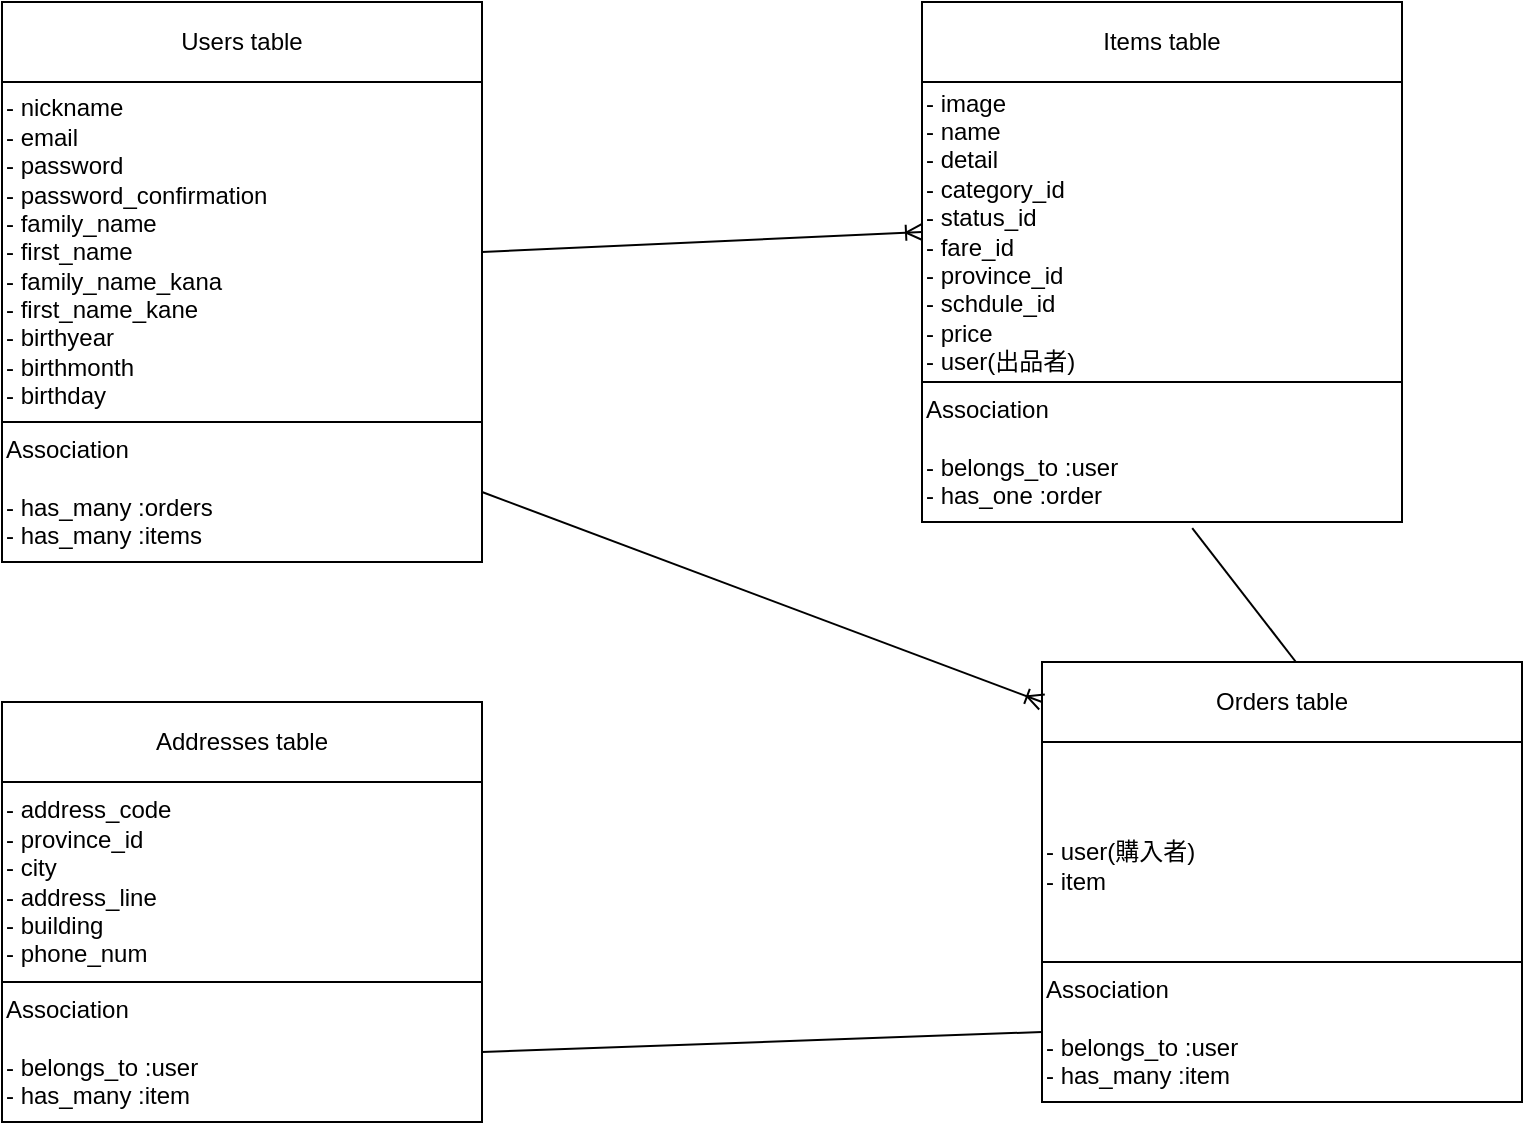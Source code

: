 <mxfile version="13.10.0" type="embed">
    <diagram id="ecwDaxWl62pLhPnRg5kl" name="ページ1">
        <mxGraphModel dx="728" dy="555" grid="1" gridSize="10" guides="1" tooltips="1" connect="1" arrows="1" fold="1" page="1" pageScale="1" pageWidth="850" pageHeight="1100" background="none" math="0" shadow="0">
            <root>
                <mxCell id="0"/>
                <mxCell id="1" parent="0"/>
                <mxCell id="11" value="" style="shape=table;html=1;whiteSpace=wrap;startSize=0;container=1;collapsible=0;childLayout=tableLayout;rounded=0;" parent="1" vertex="1">
                    <mxGeometry x="10" y="20" width="240" height="280" as="geometry"/>
                </mxCell>
                <mxCell id="12" value="" style="shape=partialRectangle;html=1;whiteSpace=wrap;collapsible=0;dropTarget=0;pointerEvents=0;fillColor=none;top=0;left=0;bottom=0;right=0;points=[[0,0.5],[1,0.5]];portConstraint=eastwest;" parent="11" vertex="1">
                    <mxGeometry width="240" height="40" as="geometry"/>
                </mxCell>
                <mxCell id="13" value="Users table" style="shape=partialRectangle;html=1;whiteSpace=wrap;connectable=0;overflow=hidden;fillColor=none;top=0;left=0;bottom=0;right=0;" parent="12" vertex="1">
                    <mxGeometry width="240" height="40" as="geometry"/>
                </mxCell>
                <mxCell id="14" value="" style="shape=partialRectangle;html=1;whiteSpace=wrap;collapsible=0;dropTarget=0;pointerEvents=0;fillColor=none;top=0;left=0;bottom=0;right=0;points=[[0,0.5],[1,0.5]];portConstraint=eastwest;" parent="11" vertex="1">
                    <mxGeometry y="40" width="240" height="170" as="geometry"/>
                </mxCell>
                <mxCell id="15" value="- nickname&lt;br&gt;- email&lt;br&gt;- password&lt;br&gt;- password_confirmation&lt;br&gt;- family_name&lt;br&gt;- first_name&lt;br&gt;- family_name_kana&lt;br&gt;- first_name_kane&lt;br&gt;- birthyear&lt;br&gt;- birthmonth&lt;br&gt;- birthday" style="shape=partialRectangle;html=1;whiteSpace=wrap;connectable=0;overflow=hidden;fillColor=none;top=0;left=0;bottom=0;right=0;align=left;" parent="14" vertex="1">
                    <mxGeometry width="240" height="170" as="geometry"/>
                </mxCell>
                <mxCell id="16" value="" style="shape=partialRectangle;html=1;whiteSpace=wrap;collapsible=0;dropTarget=0;pointerEvents=0;fillColor=none;top=0;left=0;bottom=0;right=0;points=[[0,0.5],[1,0.5]];portConstraint=eastwest;" parent="11" vertex="1">
                    <mxGeometry y="210" width="240" height="70" as="geometry"/>
                </mxCell>
                <mxCell id="17" value="Association&lt;br&gt;&lt;br&gt;- has_many :orders&lt;br&gt;- has_many :items" style="shape=partialRectangle;html=1;whiteSpace=wrap;connectable=0;overflow=hidden;fillColor=none;top=0;left=0;bottom=0;right=0;align=left;" parent="16" vertex="1">
                    <mxGeometry width="240" height="70" as="geometry"/>
                </mxCell>
                <mxCell id="18" value="" style="shape=table;html=1;whiteSpace=wrap;startSize=0;container=1;collapsible=0;childLayout=tableLayout;rounded=0;" parent="1" vertex="1">
                    <mxGeometry x="470" y="20" width="240" height="260" as="geometry"/>
                </mxCell>
                <mxCell id="19" value="" style="shape=partialRectangle;html=1;whiteSpace=wrap;collapsible=0;dropTarget=0;pointerEvents=0;fillColor=none;top=0;left=0;bottom=0;right=0;points=[[0,0.5],[1,0.5]];portConstraint=eastwest;" parent="18" vertex="1">
                    <mxGeometry width="240" height="40" as="geometry"/>
                </mxCell>
                <mxCell id="20" value="Items table" style="shape=partialRectangle;html=1;whiteSpace=wrap;connectable=0;overflow=hidden;fillColor=none;top=0;left=0;bottom=0;right=0;" parent="19" vertex="1">
                    <mxGeometry width="240" height="40" as="geometry"/>
                </mxCell>
                <mxCell id="21" value="" style="shape=partialRectangle;html=1;whiteSpace=wrap;collapsible=0;dropTarget=0;pointerEvents=0;fillColor=none;top=0;left=0;bottom=0;right=0;points=[[0,0.5],[1,0.5]];portConstraint=eastwest;" parent="18" vertex="1">
                    <mxGeometry y="40" width="240" height="150" as="geometry"/>
                </mxCell>
                <mxCell id="22" value="- image&lt;br&gt;- name&lt;br&gt;- detail&lt;br&gt;- category_id&lt;br&gt;- status_id&lt;br&gt;- fare_id&lt;br&gt;- province_id&lt;br&gt;- schdule_id&lt;br&gt;- price&lt;br&gt;- user(出品者)" style="shape=partialRectangle;html=1;whiteSpace=wrap;connectable=0;overflow=hidden;fillColor=none;top=0;left=0;bottom=0;right=0;align=left;" parent="21" vertex="1">
                    <mxGeometry width="240" height="150" as="geometry"/>
                </mxCell>
                <mxCell id="23" value="" style="shape=partialRectangle;html=1;whiteSpace=wrap;collapsible=0;dropTarget=0;pointerEvents=0;fillColor=none;top=0;left=0;bottom=0;right=0;points=[[0,0.5],[1,0.5]];portConstraint=eastwest;" parent="18" vertex="1">
                    <mxGeometry y="190" width="240" height="70" as="geometry"/>
                </mxCell>
                <mxCell id="24" value="Association&lt;br&gt;&lt;br&gt;- belongs_to :user&lt;br&gt;- has_one :order" style="shape=partialRectangle;html=1;whiteSpace=wrap;connectable=0;overflow=hidden;fillColor=none;top=0;left=0;bottom=0;right=0;align=left;" parent="23" vertex="1">
                    <mxGeometry width="240" height="70" as="geometry"/>
                </mxCell>
                <mxCell id="25" value="" style="shape=table;html=1;whiteSpace=wrap;startSize=0;container=1;collapsible=0;childLayout=tableLayout;rounded=0;" parent="1" vertex="1">
                    <mxGeometry x="530" y="350" width="240" height="220" as="geometry"/>
                </mxCell>
                <mxCell id="26" value="" style="shape=partialRectangle;html=1;whiteSpace=wrap;collapsible=0;dropTarget=0;pointerEvents=0;fillColor=none;top=0;left=0;bottom=0;right=0;points=[[0,0.5],[1,0.5]];portConstraint=eastwest;" parent="25" vertex="1">
                    <mxGeometry width="240" height="40" as="geometry"/>
                </mxCell>
                <mxCell id="27" value="Orders table" style="shape=partialRectangle;html=1;whiteSpace=wrap;connectable=0;overflow=hidden;fillColor=none;top=0;left=0;bottom=0;right=0;" parent="26" vertex="1">
                    <mxGeometry width="240" height="40" as="geometry"/>
                </mxCell>
                <mxCell id="28" value="" style="shape=partialRectangle;html=1;whiteSpace=wrap;collapsible=0;dropTarget=0;pointerEvents=0;fillColor=none;top=0;left=0;bottom=0;right=0;points=[[0,0.5],[1,0.5]];portConstraint=eastwest;" parent="25" vertex="1">
                    <mxGeometry y="40" width="240" height="110" as="geometry"/>
                </mxCell>
                <mxCell id="29" value="&lt;br&gt;- user(購入者)&lt;br&gt;- item" style="shape=partialRectangle;html=1;whiteSpace=wrap;connectable=0;overflow=hidden;fillColor=none;top=0;left=0;bottom=0;right=0;align=left;" parent="28" vertex="1">
                    <mxGeometry width="240" height="110" as="geometry"/>
                </mxCell>
                <mxCell id="30" value="" style="shape=partialRectangle;html=1;whiteSpace=wrap;collapsible=0;dropTarget=0;pointerEvents=0;fillColor=none;top=0;left=0;bottom=0;right=0;points=[[0,0.5],[1,0.5]];portConstraint=eastwest;" parent="25" vertex="1">
                    <mxGeometry y="150" width="240" height="70" as="geometry"/>
                </mxCell>
                <mxCell id="31" value="Association&lt;br&gt;&lt;br&gt;- belongs_to :user&lt;br&gt;- has_many :item" style="shape=partialRectangle;html=1;whiteSpace=wrap;connectable=0;overflow=hidden;fillColor=none;top=0;left=0;bottom=0;right=0;align=left;" parent="30" vertex="1">
                    <mxGeometry width="240" height="70" as="geometry"/>
                </mxCell>
                <mxCell id="32" value="" style="shape=table;html=1;whiteSpace=wrap;startSize=0;container=1;collapsible=0;childLayout=tableLayout;rounded=0;" parent="1" vertex="1">
                    <mxGeometry x="10" y="370" width="240" height="210" as="geometry"/>
                </mxCell>
                <mxCell id="33" value="" style="shape=partialRectangle;html=1;whiteSpace=wrap;collapsible=0;dropTarget=0;pointerEvents=0;fillColor=none;top=0;left=0;bottom=0;right=0;points=[[0,0.5],[1,0.5]];portConstraint=eastwest;" parent="32" vertex="1">
                    <mxGeometry width="240" height="40" as="geometry"/>
                </mxCell>
                <mxCell id="34" value="Addresses table" style="shape=partialRectangle;html=1;whiteSpace=wrap;connectable=0;overflow=hidden;fillColor=none;top=0;left=0;bottom=0;right=0;" parent="33" vertex="1">
                    <mxGeometry width="240" height="40" as="geometry"/>
                </mxCell>
                <mxCell id="35" value="" style="shape=partialRectangle;html=1;whiteSpace=wrap;collapsible=0;dropTarget=0;pointerEvents=0;fillColor=none;top=0;left=0;bottom=0;right=0;points=[[0,0.5],[1,0.5]];portConstraint=eastwest;" parent="32" vertex="1">
                    <mxGeometry y="40" width="240" height="100" as="geometry"/>
                </mxCell>
                <mxCell id="36" value="- address_code&lt;br&gt;- province_id&lt;br&gt;- city&lt;br&gt;- address_line&lt;br&gt;- building&lt;br&gt;- phone_num" style="shape=partialRectangle;html=1;whiteSpace=wrap;connectable=0;overflow=hidden;fillColor=none;top=0;left=0;bottom=0;right=0;align=left;" parent="35" vertex="1">
                    <mxGeometry width="240" height="100" as="geometry"/>
                </mxCell>
                <mxCell id="37" value="" style="shape=partialRectangle;html=1;whiteSpace=wrap;collapsible=0;dropTarget=0;pointerEvents=0;fillColor=none;top=0;left=0;bottom=0;right=0;points=[[0,0.5],[1,0.5]];portConstraint=eastwest;" parent="32" vertex="1">
                    <mxGeometry y="140" width="240" height="70" as="geometry"/>
                </mxCell>
                <mxCell id="38" value="Association&lt;br&gt;&lt;br&gt;- belongs_to :user&lt;br&gt;- has_many :item" style="shape=partialRectangle;html=1;whiteSpace=wrap;connectable=0;overflow=hidden;fillColor=none;top=0;left=0;bottom=0;right=0;align=left;" parent="37" vertex="1">
                    <mxGeometry width="240" height="70" as="geometry"/>
                </mxCell>
                <mxCell id="42" style="edgeStyle=none;rounded=0;orthogonalLoop=1;jettySize=auto;html=1;exitX=1;exitY=0.5;exitDx=0;exitDy=0;entryX=0;entryY=0.5;entryDx=0;entryDy=0;endArrow=ERoneToMany;endFill=0;" parent="1" source="14" target="21" edge="1">
                    <mxGeometry relative="1" as="geometry"/>
                </mxCell>
                <mxCell id="43" style="edgeStyle=none;rounded=0;orthogonalLoop=1;jettySize=auto;html=1;exitX=1;exitY=0.5;exitDx=0;exitDy=0;endArrow=ERoneToMany;endFill=0;entryX=0;entryY=0.5;entryDx=0;entryDy=0;" parent="1" source="16" target="26" edge="1">
                    <mxGeometry relative="1" as="geometry">
                        <mxPoint x="500" y="370" as="targetPoint"/>
                        <Array as="points"/>
                    </mxGeometry>
                </mxCell>
                <mxCell id="45" style="rounded=0;orthogonalLoop=1;jettySize=auto;html=1;exitX=0;exitY=0.5;exitDx=0;exitDy=0;entryX=1;entryY=0.5;entryDx=0;entryDy=0;endArrow=none;endFill=0;" parent="1" source="30" target="37" edge="1">
                    <mxGeometry relative="1" as="geometry"/>
                </mxCell>
                <mxCell id="46" style="edgeStyle=none;rounded=0;orthogonalLoop=1;jettySize=auto;html=1;entryX=0.529;entryY=0;entryDx=0;entryDy=0;entryPerimeter=0;endArrow=none;endFill=0;exitX=0.563;exitY=1.043;exitDx=0;exitDy=0;exitPerimeter=0;" parent="1" source="23" target="26" edge="1">
                    <mxGeometry relative="1" as="geometry">
                        <mxPoint x="600" y="275" as="sourcePoint"/>
                    </mxGeometry>
                </mxCell>
            </root>
        </mxGraphModel>
    </diagram>
</mxfile>